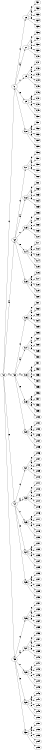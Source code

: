 digraph balanced_tree {
	rankdir=LR size="8,5"
	S0 [H="" Y=""]
	S1 [H="" Y=""]
	S2 [H="" Y=""]
	S3 [H="" Y=""]
	S4 [H="" Y=""]
	S5 [H="" Y=""]
	S6 [H="" Y=""]
	S7 [H="" Y=""]
	S8 [H="" Y=""]
	S9 [H="" Y=""]
	S10 [H="" Y=""]
	S11 [H="" Y=""]
	S12 [H="" Y=""]
	S13 [H="" Y=""]
	S14 [H="" Y=""]
	S15 [H="" Y=""]
	S16 [H="" Y=""]
	S17 [H="" Y=""]
	S18 [H="" Y=""]
	S19 [H="" Y=""]
	S20 [H="" Y=""]
	S21 [H="" Y=""]
	S22 [H="" Y=""]
	S23 [H="" Y=""]
	S24 [H="" Y=""]
	S25 [H="" Y=""]
	S26 [H="" Y=""]
	S27 [H="" Y=""]
	S28 [H="" Y=""]
	S29 [H="" Y=""]
	S30 [H="" Y=""]
	S31 [H="" Y=""]
	S32 [H="" Y=""]
	S33 [H="" Y=""]
	S34 [H="" Y=""]
	S35 [H="" Y=""]
	S36 [H="" Y=""]
	S37 [H="" Y=""]
	S38 [H="" Y=""]
	S39 [H="" Y=""]
	S40 [H="" Y=""]
	S41 [H="" Y=""]
	S42 [H="" Y=""]
	S43 [H="" Y=""]
	S44 [H="" Y=""]
	S45 [H="" Y=""]
	S46 [H="" Y=""]
	S47 [H="" Y=""]
	S48 [H="" Y=""]
	S49 [H="" Y=""]
	S50 [H="" Y=""]
	S51 [H="" Y=""]
	S52 [H="" Y=""]
	S53 [H="" Y=""]
	S54 [H="" Y=""]
	S55 [H="" Y=""]
	S56 [H="" Y=""]
	S57 [H="" Y=""]
	S58 [H="" Y=""]
	S59 [H="" Y=""]
	S60 [H="" Y=""]
	S61 [H="" Y=""]
	S62 [H="" Y=""]
	S63 [H="" Y=""]
	S64 [H="" Y=""]
	S65 [H="" Y=""]
	S66 [H="" Y=""]
	S67 [H="" Y=""]
	S68 [H="" Y=""]
	S69 [H="" Y=""]
	S70 [H="" Y=""]
	S71 [H="" Y=""]
	S72 [H="" Y=""]
	S73 [H="" Y=""]
	S74 [H="" Y=""]
	S75 [H="" Y=""]
	S76 [H="" Y=""]
	S77 [H="" Y=""]
	S78 [H="" Y=""]
	S79 [H="" Y=""]
	S80 [H="" Y=""]
	S81 [H="" Y=""]
	S82 [H="" Y=""]
	S83 [H="" Y=""]
	S84 [H="" Y=""]
	S85 [H="" Y=""]
	S86 [H="" Y=""]
	S87 [H="" Y=""]
	S88 [H="" Y=""]
	S89 [H="" Y=""]
	S90 [H="" Y=""]
	S91 [H="" Y=""]
	S92 [H="" Y=""]
	S93 [H="" Y=""]
	S94 [H="" Y=""]
	S95 [H="" Y=""]
	S96 [H="" Y=""]
	S97 [H="" Y=""]
	S98 [H="" Y=""]
	S99 [H="" Y=""]
	S100 [H="" Y=""]
	S101 [H="" Y=""]
	S102 [H="" Y=""]
	S103 [H="" Y=""]
	S104 [H="" Y=""]
	S105 [H="" Y=""]
	S106 [H="" Y=""]
	S107 [H="" Y=""]
	S108 [H="" Y=""]
	S109 [H="" Y=""]
	S110 [H="" Y=""]
	S111 [H="" Y=""]
	S112 [H="" Y=""]
	S113 [H="" Y=""]
	S114 [H="" Y=""]
	S115 [H="" Y=""]
	S116 [H="" Y=""]
	S117 [H="" Y=""]
	S118 [H="" Y=""]
	S119 [H="" Y=""]
	S120 [H="" Y=""]
	S121 [H="" Y=""]
	S122 [H="" Y=""]
	S123 [H="" Y=""]
	S124 [H="" Y=""]
	S125 [H="" Y=""]
	S126 [H="" Y=""]
	S127 [H="" Y=""]
	S128 [H="" Y=""]
	S129 [H="" Y=""]
	S130 [H="" Y=""]
	S131 [H="" Y=""]
	S132 [H="" Y=""]
	S133 [H="" Y=""]
	S134 [H="" Y=""]
	S135 [H="" Y=""]
	S136 [H="" Y=""]
	S137 [H="" Y=""]
	S138 [H="" Y=""]
	S139 [H="" Y=""]
	S140 [H="" Y=""]
	S141 [H="" Y=""]
	S142 [H="" Y=""]
	S143 [H="" Y=""]
	S144 [H="" Y=""]
	S145 [H="" Y=""]
	S146 [H="" Y=""]
	S147 [H="" Y=""]
	S148 [H="" Y=""]
	S149 [H="" Y=""]
	S150 [H="" Y=""]
	S151 [H="" Y=""]
	S152 [H="" Y=""]
	S153 [H="" Y=""]
	S154 [H="" Y=""]
	S155 [H="" Y=""]
	S0 -> S1 [label=c]
	S0 -> S2 [label=a]
	S0 -> S3 [label=t]
	S0 -> S4 [label=e]
	S0 -> S5 [label=" "]
	S1 -> S6 [label=c]
	S1 -> S7 [label=a]
	S1 -> S8 [label=t]
	S1 -> S9 [label=e]
	S1 -> S10 [label=" "]
	S2 -> S11 [label=c]
	S2 -> S12 [label=a]
	S2 -> S13 [label=t]
	S2 -> S14 [label=e]
	S2 -> S15 [label=" "]
	S3 -> S16 [label=c]
	S3 -> S17 [label=a]
	S3 -> S18 [label=t]
	S3 -> S19 [label=e]
	S3 -> S20 [label=" "]
	S4 -> S21 [label=c]
	S4 -> S22 [label=a]
	S4 -> S23 [label=t]
	S4 -> S24 [label=e]
	S4 -> S25 [label=" "]
	S5 -> S26 [label=c]
	S5 -> S27 [label=a]
	S5 -> S28 [label=t]
	S5 -> S29 [label=e]
	S5 -> S30 [label=" "]
	S6 -> S31 [label=c]
	S6 -> S32 [label=a]
	S6 -> S33 [label=t]
	S6 -> S34 [label=e]
	S6 -> S35 [label=" "]
	S7 -> S36 [label=c]
	S7 -> S37 [label=a]
	S7 -> S38 [label=t]
	S7 -> S39 [label=e]
	S7 -> S40 [label=" "]
	S8 -> S41 [label=c]
	S8 -> S42 [label=a]
	S8 -> S43 [label=t]
	S8 -> S44 [label=e]
	S8 -> S45 [label=" "]
	S9 -> S46 [label=c]
	S9 -> S47 [label=a]
	S9 -> S48 [label=t]
	S9 -> S49 [label=e]
	S9 -> S50 [label=" "]
	S10 -> S51 [label=c]
	S10 -> S52 [label=a]
	S10 -> S53 [label=t]
	S10 -> S54 [label=e]
	S10 -> S55 [label=" "]
	S11 -> S56 [label=c]
	S11 -> S57 [label=a]
	S11 -> S58 [label=t]
	S11 -> S59 [label=e]
	S11 -> S60 [label=" "]
	S12 -> S61 [label=c]
	S12 -> S62 [label=a]
	S12 -> S63 [label=t]
	S12 -> S64 [label=e]
	S12 -> S65 [label=" "]
	S13 -> S66 [label=c]
	S13 -> S67 [label=a]
	S13 -> S68 [label=t]
	S13 -> S69 [label=e]
	S13 -> S70 [label=" "]
	S14 -> S71 [label=c]
	S14 -> S72 [label=a]
	S14 -> S73 [label=t]
	S14 -> S74 [label=e]
	S14 -> S75 [label=" "]
	S15 -> S76 [label=c]
	S15 -> S77 [label=a]
	S15 -> S78 [label=t]
	S15 -> S79 [label=e]
	S15 -> S80 [label=" "]
	S16 -> S81 [label=c]
	S16 -> S82 [label=a]
	S16 -> S83 [label=t]
	S16 -> S84 [label=e]
	S16 -> S85 [label=" "]
	S17 -> S86 [label=c]
	S17 -> S87 [label=a]
	S17 -> S88 [label=t]
	S17 -> S89 [label=e]
	S17 -> S90 [label=" "]
	S18 -> S91 [label=c]
	S18 -> S92 [label=a]
	S18 -> S93 [label=t]
	S18 -> S94 [label=e]
	S18 -> S95 [label=" "]
	S19 -> S96 [label=c]
	S19 -> S97 [label=a]
	S19 -> S98 [label=t]
	S19 -> S99 [label=e]
	S19 -> S100 [label=" "]
	S20 -> S101 [label=c]
	S20 -> S102 [label=a]
	S20 -> S103 [label=t]
	S20 -> S104 [label=e]
	S20 -> S105 [label=" "]
	S21 -> S106 [label=c]
	S21 -> S107 [label=a]
	S21 -> S108 [label=t]
	S21 -> S109 [label=e]
	S21 -> S110 [label=" "]
	S22 -> S111 [label=c]
	S22 -> S112 [label=a]
	S22 -> S113 [label=t]
	S22 -> S114 [label=e]
	S22 -> S115 [label=" "]
	S23 -> S116 [label=c]
	S23 -> S117 [label=a]
	S23 -> S118 [label=t]
	S23 -> S119 [label=e]
	S23 -> S120 [label=" "]
	S24 -> S121 [label=c]
	S24 -> S122 [label=a]
	S24 -> S123 [label=t]
	S24 -> S124 [label=e]
	S24 -> S125 [label=" "]
	S25 -> S126 [label=c]
	S25 -> S127 [label=a]
	S25 -> S128 [label=t]
	S25 -> S129 [label=e]
	S25 -> S130 [label=" "]
	S26 -> S131 [label=c]
	S26 -> S132 [label=a]
	S26 -> S133 [label=t]
	S26 -> S134 [label=e]
	S26 -> S135 [label=" "]
	S27 -> S136 [label=c]
	S27 -> S137 [label=a]
	S27 -> S138 [label=t]
	S27 -> S139 [label=e]
	S27 -> S140 [label=" "]
	S28 -> S141 [label=c]
	S28 -> S142 [label=a]
	S28 -> S143 [label=t]
	S28 -> S144 [label=e]
	S28 -> S145 [label=" "]
	S29 -> S146 [label=c]
	S29 -> S147 [label=a]
	S29 -> S148 [label=t]
	S29 -> S149 [label=e]
	S29 -> S150 [label=" "]
	S30 -> S151 [label=c]
	S30 -> S152 [label=a]
	S30 -> S153 [label=t]
	S30 -> S154 [label=e]
	S30 -> S155 [label=" "]
}
